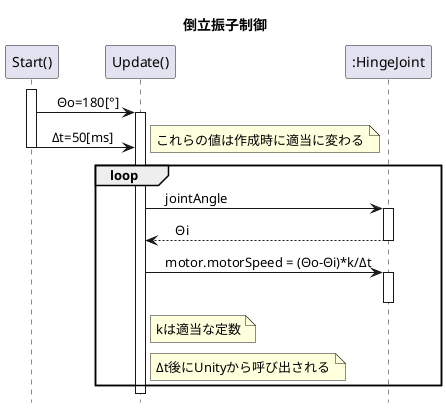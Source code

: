@startuml FB
title 倒立振子制御

hide footbox

participant "Start()" as Start
participant "Update()" as Update
participant ":HingeJoint" as Hinge

activate Start
Start -> Update:　Θo=180[°]
activate Update
Start -> Update:　Δt=50[ms]
note right: これらの値は作成時に適当に変わる

deactivate Start

loop

Update -> Hinge:　jointAngle
activate Hinge
Hinge --> Update:　Θi
deactivate Hinge

Update -> Hinge:　motor.motorSpeed = (Θo-Θi)*k/Δt
activate Hinge
deactivate Hinge

note right of Update: kは適当な定数
note right of Update: Δt後にUnityから呼び出される

end loop

@enduml